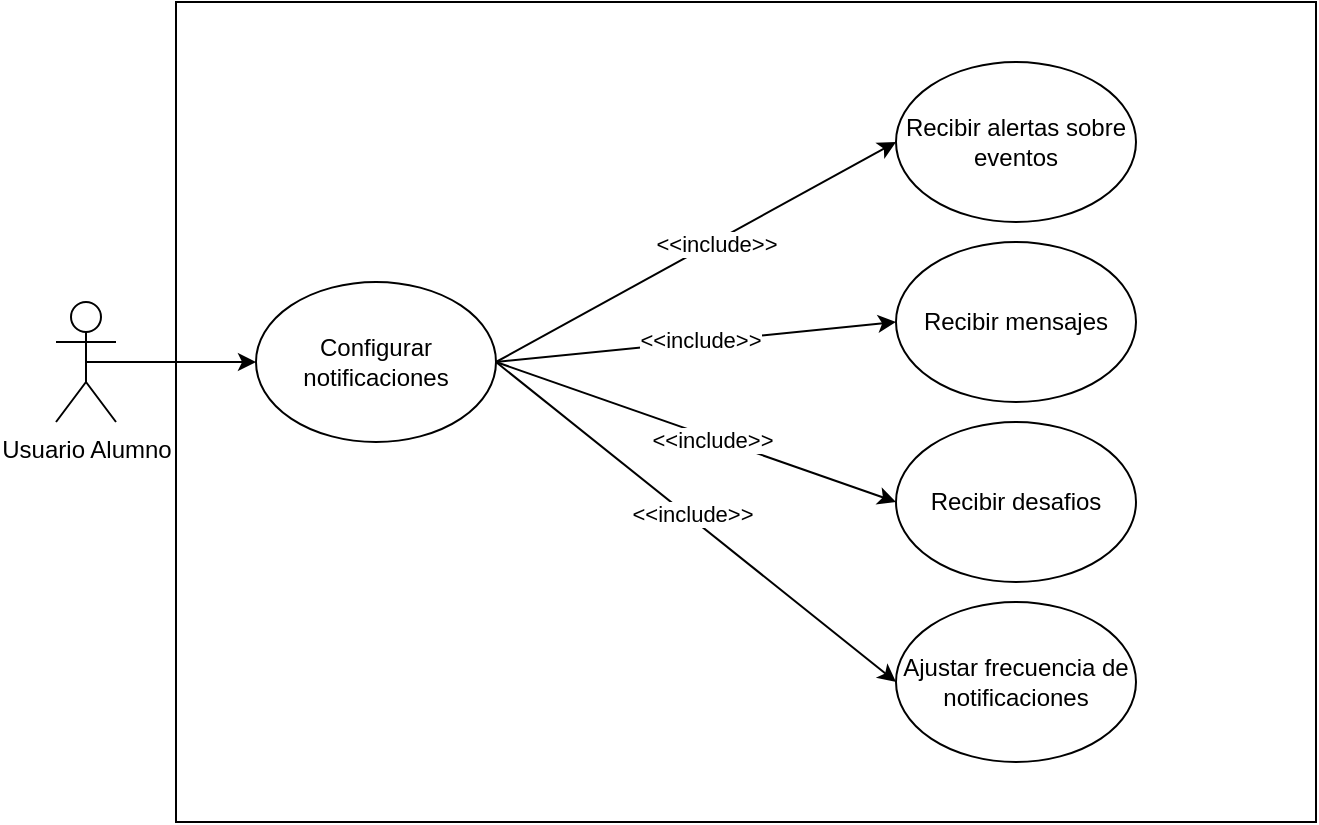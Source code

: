 <mxfile version="24.7.10">
  <diagram name="Página-1" id="HK9aFHkHAIHMT8hvckKe">
    <mxGraphModel grid="1" page="1" gridSize="10" guides="1" tooltips="1" connect="1" arrows="1" fold="1" pageScale="1" pageWidth="827" pageHeight="1169" math="0" shadow="0">
      <root>
        <mxCell id="0" />
        <mxCell id="1" parent="0" />
        <mxCell id="faxqKpqFukvN3cL5n8rD-2" value="" style="rounded=0;whiteSpace=wrap;html=1;" vertex="1" parent="1">
          <mxGeometry x="150" y="160" width="570" height="410" as="geometry" />
        </mxCell>
        <mxCell id="faxqKpqFukvN3cL5n8rD-8" style="edgeStyle=orthogonalEdgeStyle;rounded=0;orthogonalLoop=1;jettySize=auto;html=1;exitX=0.5;exitY=0.5;exitDx=0;exitDy=0;exitPerimeter=0;entryX=0;entryY=0.5;entryDx=0;entryDy=0;" edge="1" parent="1" source="faxqKpqFukvN3cL5n8rD-1" target="faxqKpqFukvN3cL5n8rD-3">
          <mxGeometry relative="1" as="geometry" />
        </mxCell>
        <mxCell id="faxqKpqFukvN3cL5n8rD-1" value="Usuario Alumno" style="shape=umlActor;verticalLabelPosition=bottom;verticalAlign=top;html=1;outlineConnect=0;" vertex="1" parent="1">
          <mxGeometry x="90" y="310" width="30" height="60" as="geometry" />
        </mxCell>
        <mxCell id="faxqKpqFukvN3cL5n8rD-9" style="rounded=0;orthogonalLoop=1;jettySize=auto;html=1;exitX=1;exitY=0.5;exitDx=0;exitDy=0;entryX=0;entryY=0.5;entryDx=0;entryDy=0;" edge="1" parent="1" source="faxqKpqFukvN3cL5n8rD-3" target="faxqKpqFukvN3cL5n8rD-4">
          <mxGeometry relative="1" as="geometry" />
        </mxCell>
        <mxCell id="faxqKpqFukvN3cL5n8rD-13" value="&amp;lt;&amp;lt;include&amp;gt;&amp;gt;" style="edgeLabel;html=1;align=center;verticalAlign=middle;resizable=0;points=[];" connectable="0" vertex="1" parent="faxqKpqFukvN3cL5n8rD-9">
          <mxGeometry x="0.094" y="-1" relative="1" as="geometry">
            <mxPoint as="offset" />
          </mxGeometry>
        </mxCell>
        <mxCell id="faxqKpqFukvN3cL5n8rD-10" style="rounded=0;orthogonalLoop=1;jettySize=auto;html=1;exitX=1;exitY=0.5;exitDx=0;exitDy=0;entryX=0;entryY=0.5;entryDx=0;entryDy=0;" edge="1" parent="1" source="faxqKpqFukvN3cL5n8rD-3" target="faxqKpqFukvN3cL5n8rD-5">
          <mxGeometry relative="1" as="geometry" />
        </mxCell>
        <mxCell id="faxqKpqFukvN3cL5n8rD-14" value="&amp;lt;&amp;lt;include&amp;gt;&amp;gt;" style="edgeLabel;html=1;align=center;verticalAlign=middle;resizable=0;points=[];" connectable="0" vertex="1" parent="faxqKpqFukvN3cL5n8rD-10">
          <mxGeometry x="0.021" y="1" relative="1" as="geometry">
            <mxPoint as="offset" />
          </mxGeometry>
        </mxCell>
        <mxCell id="faxqKpqFukvN3cL5n8rD-11" style="edgeStyle=none;rounded=0;orthogonalLoop=1;jettySize=auto;html=1;exitX=1;exitY=0.5;exitDx=0;exitDy=0;entryX=0;entryY=0.5;entryDx=0;entryDy=0;" edge="1" parent="1" source="faxqKpqFukvN3cL5n8rD-3" target="faxqKpqFukvN3cL5n8rD-6">
          <mxGeometry relative="1" as="geometry" />
        </mxCell>
        <mxCell id="faxqKpqFukvN3cL5n8rD-15" value="&amp;lt;&amp;lt;include&amp;gt;&amp;gt;" style="edgeLabel;html=1;align=center;verticalAlign=middle;resizable=0;points=[];" connectable="0" vertex="1" parent="faxqKpqFukvN3cL5n8rD-11">
          <mxGeometry x="0.084" y="-1" relative="1" as="geometry">
            <mxPoint as="offset" />
          </mxGeometry>
        </mxCell>
        <mxCell id="faxqKpqFukvN3cL5n8rD-12" style="edgeStyle=none;rounded=0;orthogonalLoop=1;jettySize=auto;html=1;exitX=1;exitY=0.5;exitDx=0;exitDy=0;entryX=0;entryY=0.5;entryDx=0;entryDy=0;" edge="1" parent="1" source="faxqKpqFukvN3cL5n8rD-3" target="faxqKpqFukvN3cL5n8rD-7">
          <mxGeometry relative="1" as="geometry" />
        </mxCell>
        <mxCell id="faxqKpqFukvN3cL5n8rD-16" value="&amp;lt;&amp;lt;include&amp;gt;&amp;gt;" style="edgeLabel;html=1;align=center;verticalAlign=middle;resizable=0;points=[];" connectable="0" vertex="1" parent="faxqKpqFukvN3cL5n8rD-12">
          <mxGeometry x="-0.032" y="2" relative="1" as="geometry">
            <mxPoint as="offset" />
          </mxGeometry>
        </mxCell>
        <mxCell id="faxqKpqFukvN3cL5n8rD-3" value="Configurar notificaciones" style="ellipse;whiteSpace=wrap;html=1;" vertex="1" parent="1">
          <mxGeometry x="190" y="300" width="120" height="80" as="geometry" />
        </mxCell>
        <mxCell id="faxqKpqFukvN3cL5n8rD-4" value="Recibir alertas sobre eventos" style="ellipse;whiteSpace=wrap;html=1;" vertex="1" parent="1">
          <mxGeometry x="510" y="190" width="120" height="80" as="geometry" />
        </mxCell>
        <mxCell id="faxqKpqFukvN3cL5n8rD-5" value="Recibir mensajes" style="ellipse;whiteSpace=wrap;html=1;" vertex="1" parent="1">
          <mxGeometry x="510" y="280" width="120" height="80" as="geometry" />
        </mxCell>
        <mxCell id="faxqKpqFukvN3cL5n8rD-6" value="Recibir desafios" style="ellipse;whiteSpace=wrap;html=1;" vertex="1" parent="1">
          <mxGeometry x="510" y="370" width="120" height="80" as="geometry" />
        </mxCell>
        <mxCell id="faxqKpqFukvN3cL5n8rD-7" value="Ajustar frecuencia de notificaciones" style="ellipse;whiteSpace=wrap;html=1;" vertex="1" parent="1">
          <mxGeometry x="510" y="460" width="120" height="80" as="geometry" />
        </mxCell>
      </root>
    </mxGraphModel>
  </diagram>
</mxfile>

